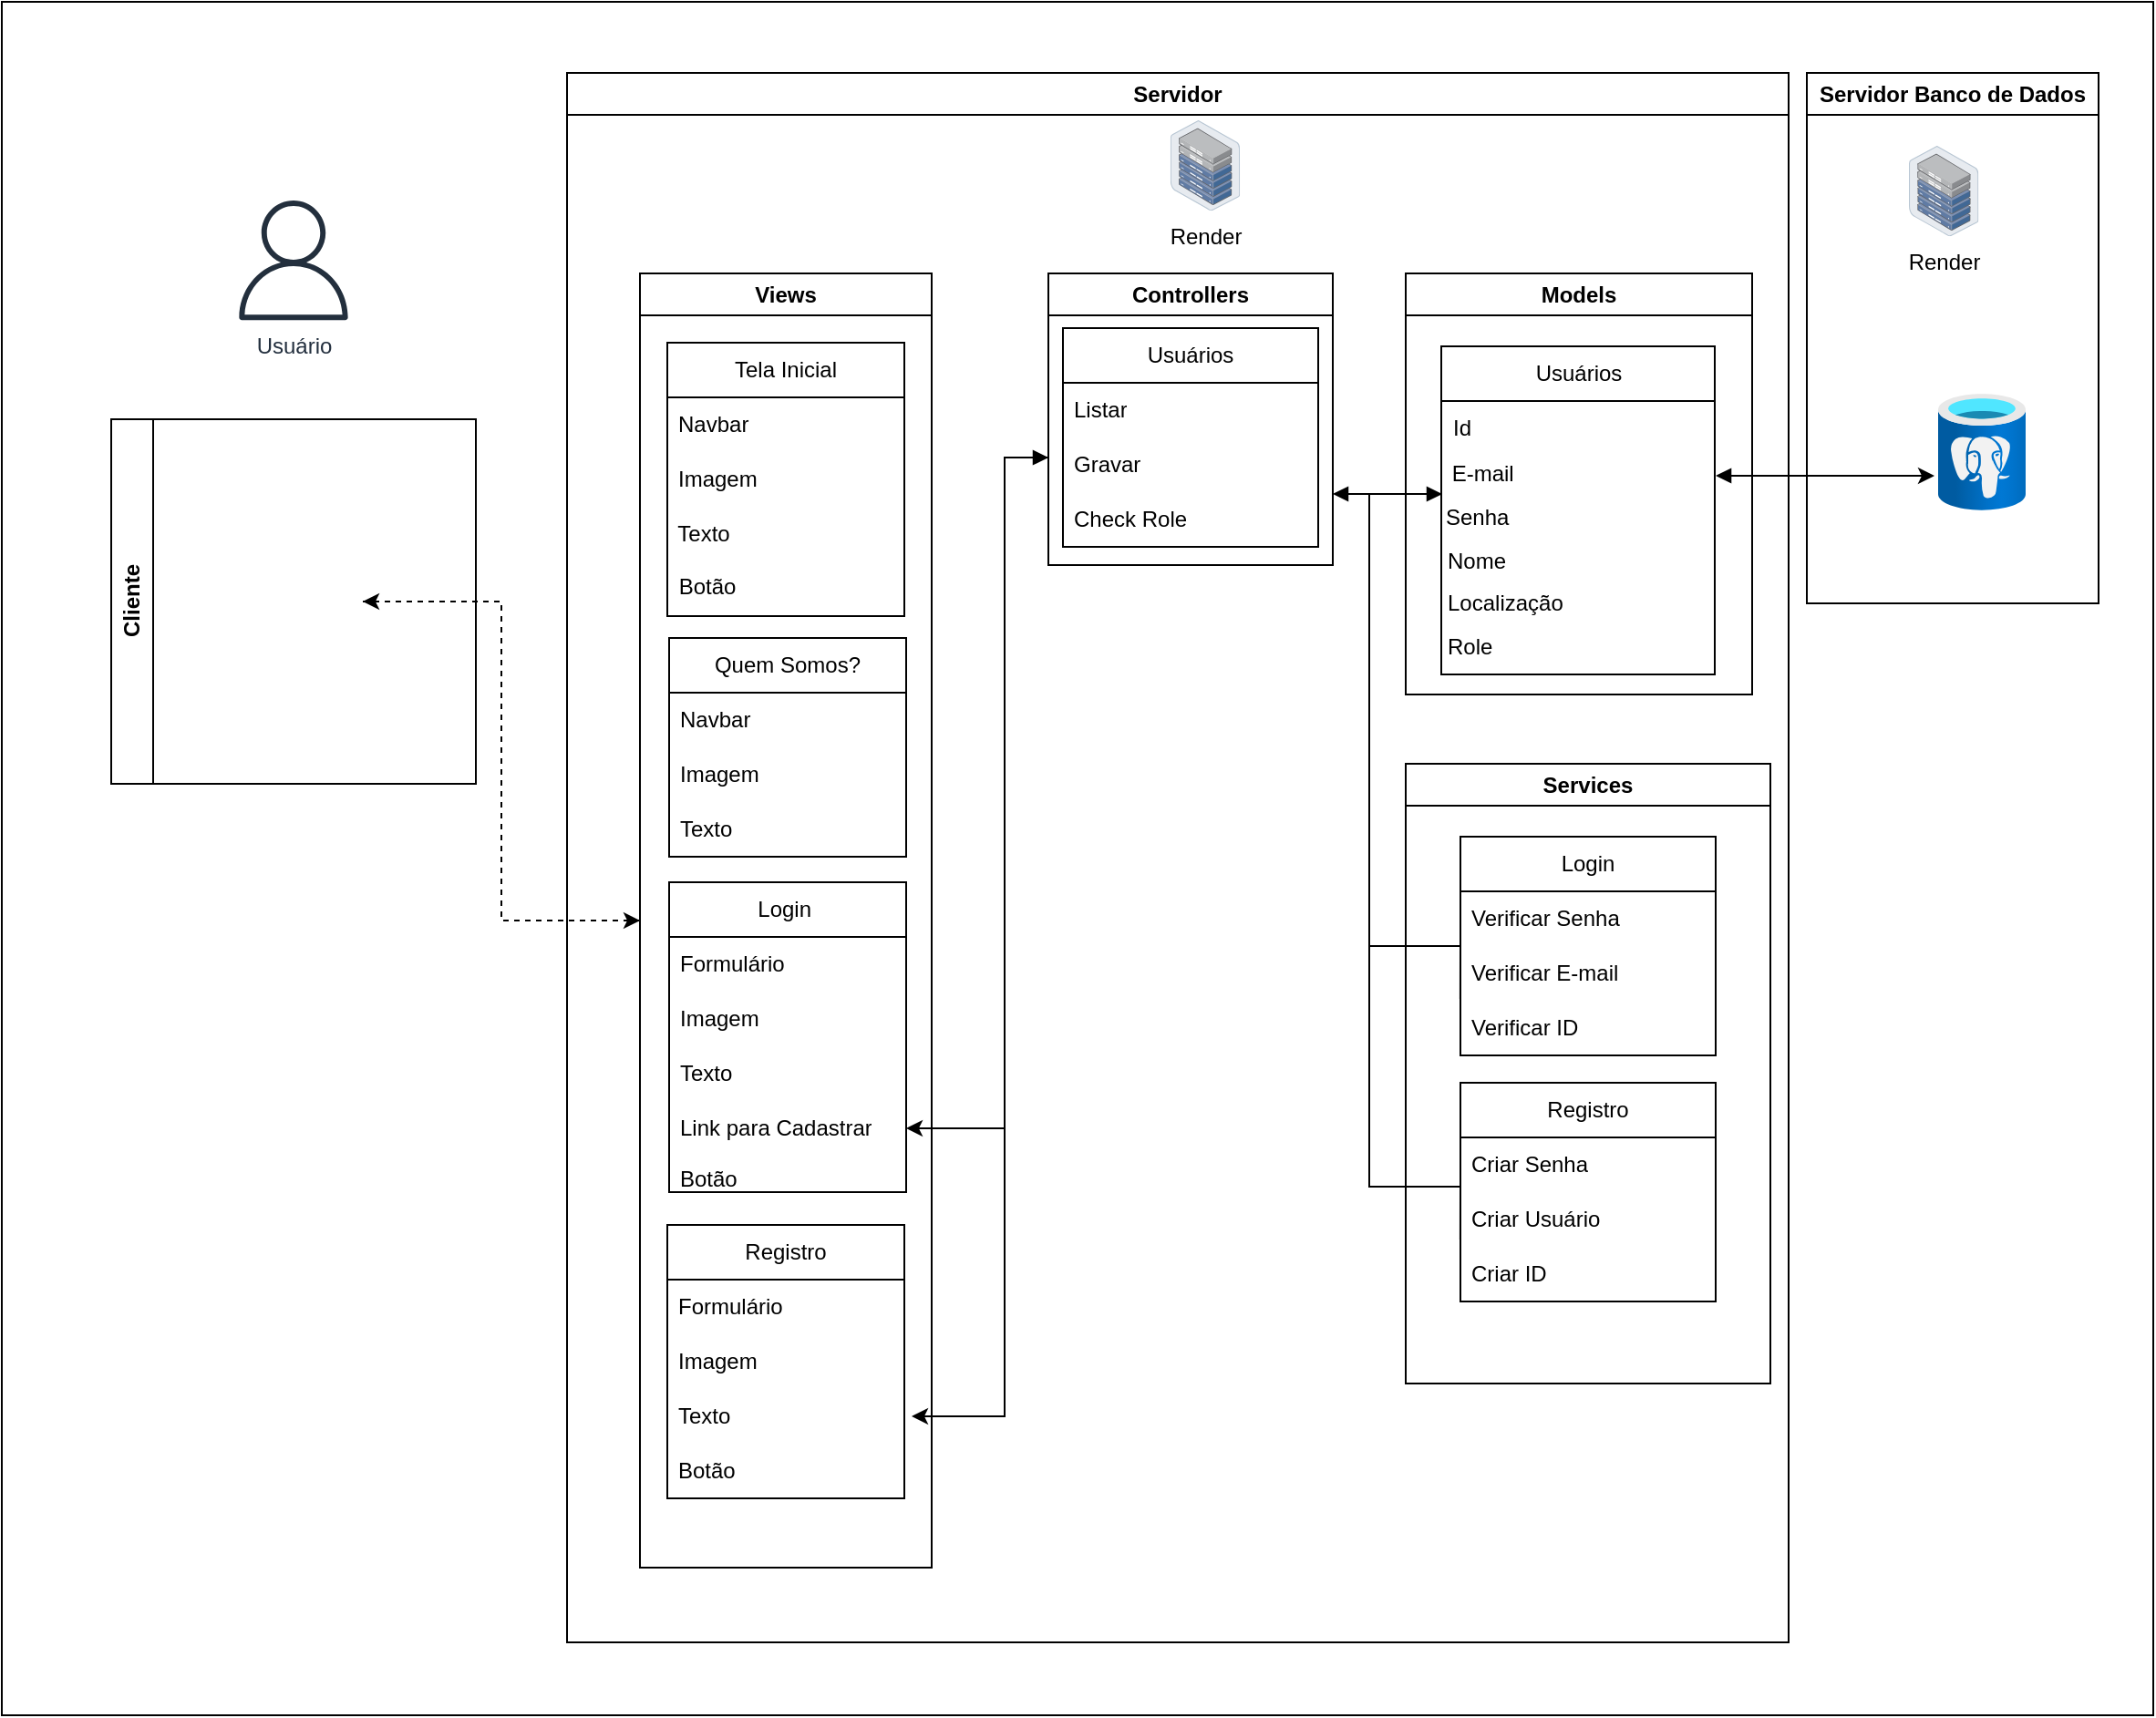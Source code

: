 <mxfile version="24.3.1" type="device">
  <diagram name="Página-1" id="RXc2RLLWSJeJABgzcuFo">
    <mxGraphModel dx="2150" dy="757" grid="1" gridSize="10" guides="1" tooltips="1" connect="1" arrows="1" fold="1" page="1" pageScale="1" pageWidth="827" pageHeight="1169" math="0" shadow="0">
      <root>
        <mxCell id="0" />
        <mxCell id="1" parent="0" />
        <mxCell id="RIBPLgs2tIToHIS9_J1g-52" value="" style="rounded=0;whiteSpace=wrap;html=1;" parent="1" vertex="1">
          <mxGeometry x="-280" y="60" width="1180" height="940" as="geometry" />
        </mxCell>
        <mxCell id="BTqJfUpLhKWyFMrB6gHA-2" value="Controllers" style="swimlane;whiteSpace=wrap;html=1;" parent="1" vertex="1">
          <mxGeometry x="294" y="209" width="156" height="160" as="geometry" />
        </mxCell>
        <mxCell id="BTqJfUpLhKWyFMrB6gHA-15" value="Usuários" style="swimlane;fontStyle=0;childLayout=stackLayout;horizontal=1;startSize=30;horizontalStack=0;resizeParent=1;resizeParentMax=0;resizeLast=0;collapsible=1;marginBottom=0;whiteSpace=wrap;html=1;" parent="BTqJfUpLhKWyFMrB6gHA-2" vertex="1">
          <mxGeometry x="8" y="30" width="140" height="120" as="geometry" />
        </mxCell>
        <mxCell id="BTqJfUpLhKWyFMrB6gHA-16" value="Listar" style="text;strokeColor=none;fillColor=none;align=left;verticalAlign=middle;spacingLeft=4;spacingRight=4;overflow=hidden;points=[[0,0.5],[1,0.5]];portConstraint=eastwest;rotatable=0;whiteSpace=wrap;html=1;" parent="BTqJfUpLhKWyFMrB6gHA-15" vertex="1">
          <mxGeometry y="30" width="140" height="30" as="geometry" />
        </mxCell>
        <mxCell id="BTqJfUpLhKWyFMrB6gHA-17" value="Gravar" style="text;strokeColor=none;fillColor=none;align=left;verticalAlign=middle;spacingLeft=4;spacingRight=4;overflow=hidden;points=[[0,0.5],[1,0.5]];portConstraint=eastwest;rotatable=0;whiteSpace=wrap;html=1;" parent="BTqJfUpLhKWyFMrB6gHA-15" vertex="1">
          <mxGeometry y="60" width="140" height="30" as="geometry" />
        </mxCell>
        <mxCell id="BTqJfUpLhKWyFMrB6gHA-19" value="Check Role" style="text;strokeColor=none;fillColor=none;align=left;verticalAlign=middle;spacingLeft=4;spacingRight=4;overflow=hidden;points=[[0,0.5],[1,0.5]];portConstraint=eastwest;rotatable=0;whiteSpace=wrap;html=1;" parent="BTqJfUpLhKWyFMrB6gHA-15" vertex="1">
          <mxGeometry y="90" width="140" height="30" as="geometry" />
        </mxCell>
        <mxCell id="hS94APiRYJcV7AtxvvTG-5" style="edgeStyle=orthogonalEdgeStyle;rounded=0;orthogonalLoop=1;jettySize=auto;html=1;entryX=1;entryY=0.5;entryDx=0;entryDy=0;" parent="BTqJfUpLhKWyFMrB6gHA-2" target="qTvQ86xbKATVmVGrnASA-21" edge="1">
          <mxGeometry relative="1" as="geometry">
            <mxPoint x="-44" y="121" as="targetPoint" />
            <mxPoint y="120" as="sourcePoint" />
            <Array as="points">
              <mxPoint y="101" />
              <mxPoint x="-24" y="101" />
              <mxPoint x="-24" y="469" />
            </Array>
          </mxGeometry>
        </mxCell>
        <mxCell id="BTqJfUpLhKWyFMrB6gHA-5" value="Models" style="swimlane;whiteSpace=wrap;html=1;startSize=23;" parent="1" vertex="1">
          <mxGeometry x="490" y="209" width="190" height="231" as="geometry" />
        </mxCell>
        <mxCell id="RIBPLgs2tIToHIS9_J1g-12" value="Servidor Banco de Dados" style="swimlane;whiteSpace=wrap;html=1;" parent="1" vertex="1">
          <mxGeometry x="710" y="99" width="160" height="291" as="geometry" />
        </mxCell>
        <mxCell id="RIBPLgs2tIToHIS9_J1g-16" value="" style="image;aspect=fixed;html=1;points=[];align=center;fontSize=12;image=img/lib/azure2/databases/Azure_Database_PostgreSQL_Server.svg;" parent="RIBPLgs2tIToHIS9_J1g-12" vertex="1">
          <mxGeometry x="72" y="176" width="48" height="64" as="geometry" />
        </mxCell>
        <mxCell id="RIBPLgs2tIToHIS9_J1g-32" value="Render" style="image;points=[];aspect=fixed;html=1;align=center;shadow=0;dashed=0;image=img/lib/allied_telesis/storage/Datacenter_Server_Half_Rack_ToR.svg;" parent="RIBPLgs2tIToHIS9_J1g-12" vertex="1">
          <mxGeometry x="56" y="40" width="38.2" height="49.63" as="geometry" />
        </mxCell>
        <mxCell id="RIBPLgs2tIToHIS9_J1g-19" style="edgeStyle=orthogonalEdgeStyle;rounded=0;orthogonalLoop=1;jettySize=auto;html=1;exitX=1;exitY=0.75;exitDx=0;exitDy=0;startArrow=block;startFill=1;" parent="RIBPLgs2tIToHIS9_J1g-12" edge="1">
          <mxGeometry relative="1" as="geometry">
            <mxPoint x="70" y="221" as="targetPoint" />
            <mxPoint x="-49.97" y="221" as="sourcePoint" />
            <Array as="points">
              <mxPoint x="70" y="221" />
            </Array>
          </mxGeometry>
        </mxCell>
        <mxCell id="RIBPLgs2tIToHIS9_J1g-23" value="Usuário" style="sketch=0;outlineConnect=0;fontColor=#232F3E;gradientColor=none;fillColor=#232F3D;strokeColor=none;dashed=0;verticalLabelPosition=bottom;verticalAlign=top;align=center;html=1;fontSize=12;fontStyle=0;aspect=fixed;pointerEvents=1;shape=mxgraph.aws4.user;" parent="1" vertex="1">
          <mxGeometry x="-152.81" y="169" width="65.62" height="65.62" as="geometry" />
        </mxCell>
        <mxCell id="RIBPLgs2tIToHIS9_J1g-27" value="Servidor" style="swimlane;whiteSpace=wrap;html=1;" parent="1" vertex="1">
          <mxGeometry x="30" y="99" width="670" height="861" as="geometry" />
        </mxCell>
        <mxCell id="RIBPLgs2tIToHIS9_J1g-25" value="Render" style="image;points=[];aspect=fixed;html=1;align=center;shadow=0;dashed=0;image=img/lib/allied_telesis/storage/Datacenter_Server_Half_Rack_ToR.svg;" parent="RIBPLgs2tIToHIS9_J1g-27" vertex="1">
          <mxGeometry x="330.9" y="25.99" width="38.2" height="49.63" as="geometry" />
        </mxCell>
        <mxCell id="RIBPLgs2tIToHIS9_J1g-24" value="Views" style="swimlane;whiteSpace=wrap;html=1;startSize=23;" parent="RIBPLgs2tIToHIS9_J1g-27" vertex="1">
          <mxGeometry x="40" y="110" width="160" height="710" as="geometry" />
        </mxCell>
        <mxCell id="RIBPLgs2tIToHIS9_J1g-41" value="Tela Inicial" style="swimlane;fontStyle=0;childLayout=stackLayout;horizontal=1;startSize=30;horizontalStack=0;resizeParent=1;resizeParentMax=0;resizeLast=0;collapsible=1;marginBottom=0;whiteSpace=wrap;html=1;" parent="RIBPLgs2tIToHIS9_J1g-24" vertex="1">
          <mxGeometry x="15" y="38" width="130" height="150" as="geometry" />
        </mxCell>
        <mxCell id="RIBPLgs2tIToHIS9_J1g-42" value="Navbar" style="text;strokeColor=none;fillColor=none;align=left;verticalAlign=middle;spacingLeft=4;spacingRight=4;overflow=hidden;points=[[0,0.5],[1,0.5]];portConstraint=eastwest;rotatable=0;whiteSpace=wrap;html=1;" parent="RIBPLgs2tIToHIS9_J1g-41" vertex="1">
          <mxGeometry y="30" width="130" height="30" as="geometry" />
        </mxCell>
        <mxCell id="RIBPLgs2tIToHIS9_J1g-43" value="Imagem" style="text;strokeColor=none;fillColor=none;align=left;verticalAlign=middle;spacingLeft=4;spacingRight=4;overflow=hidden;points=[[0,0.5],[1,0.5]];portConstraint=eastwest;rotatable=0;whiteSpace=wrap;html=1;" parent="RIBPLgs2tIToHIS9_J1g-41" vertex="1">
          <mxGeometry y="60" width="130" height="30" as="geometry" />
        </mxCell>
        <mxCell id="RIBPLgs2tIToHIS9_J1g-44" value="&lt;font color=&quot;#ffffff&quot;&gt;Botão&lt;/font&gt;" style="text;strokeColor=none;fillColor=none;align=left;verticalAlign=middle;spacingLeft=4;spacingRight=4;overflow=hidden;points=[[0,0.5],[1,0.5]];portConstraint=eastwest;rotatable=0;whiteSpace=wrap;html=1;" parent="RIBPLgs2tIToHIS9_J1g-41" vertex="1">
          <mxGeometry y="90" width="130" height="60" as="geometry" />
        </mxCell>
        <mxCell id="qTvQ86xbKATVmVGrnASA-3" value="Botão" style="text;html=1;align=center;verticalAlign=middle;whiteSpace=wrap;rounded=0;" parent="RIBPLgs2tIToHIS9_J1g-24" vertex="1">
          <mxGeometry x="7" y="157" width="60" height="30" as="geometry" />
        </mxCell>
        <mxCell id="qTvQ86xbKATVmVGrnASA-5" value="Texto" style="text;html=1;align=center;verticalAlign=middle;whiteSpace=wrap;rounded=0;" parent="RIBPLgs2tIToHIS9_J1g-24" vertex="1">
          <mxGeometry x="5" y="128" width="60" height="30" as="geometry" />
        </mxCell>
        <mxCell id="hS94APiRYJcV7AtxvvTG-10" style="edgeStyle=orthogonalEdgeStyle;rounded=0;orthogonalLoop=1;jettySize=auto;html=1;endArrow=none;endFill=0;" parent="RIBPLgs2tIToHIS9_J1g-27" edge="1">
          <mxGeometry relative="1" as="geometry">
            <mxPoint x="440" y="231" as="targetPoint" />
            <mxPoint x="489.96" y="640" as="sourcePoint" />
            <Array as="points">
              <mxPoint x="490" y="611" />
              <mxPoint x="440" y="611" />
              <mxPoint x="440" y="363" />
            </Array>
          </mxGeometry>
        </mxCell>
        <mxCell id="RIBPLgs2tIToHIS9_J1g-49" style="edgeStyle=orthogonalEdgeStyle;rounded=0;orthogonalLoop=1;jettySize=auto;html=1;entryX=0;entryY=0.5;entryDx=0;entryDy=0;dashed=1;" parent="1" source="RIBPLgs2tIToHIS9_J1g-48" target="RIBPLgs2tIToHIS9_J1g-24" edge="1">
          <mxGeometry relative="1" as="geometry" />
        </mxCell>
        <mxCell id="RIBPLgs2tIToHIS9_J1g-48" value="" style="shape=image;html=1;verticalAlign=top;verticalLabelPosition=bottom;labelBackgroundColor=#ffffff;imageAspect=0;aspect=fixed;image=https://cdn2.iconfinder.com/data/icons/social-media-and-payment/64/-36-128.png" parent="1" vertex="1">
          <mxGeometry x="-170" y="345" width="88" height="88" as="geometry" />
        </mxCell>
        <mxCell id="RIBPLgs2tIToHIS9_J1g-50" style="edgeStyle=orthogonalEdgeStyle;rounded=0;orthogonalLoop=1;jettySize=auto;html=1;entryX=1;entryY=0.5;entryDx=0;entryDy=0;dashed=1;" parent="1" source="RIBPLgs2tIToHIS9_J1g-24" target="RIBPLgs2tIToHIS9_J1g-48" edge="1">
          <mxGeometry relative="1" as="geometry" />
        </mxCell>
        <mxCell id="RIBPLgs2tIToHIS9_J1g-51" value="Cliente" style="swimlane;horizontal=0;whiteSpace=wrap;html=1;" parent="1" vertex="1">
          <mxGeometry x="-220" y="289" width="200" height="200" as="geometry" />
        </mxCell>
        <mxCell id="Phphtxd2D6d0RNNB2ZdB-5" value="Services" style="swimlane;whiteSpace=wrap;html=1;" parent="1" vertex="1">
          <mxGeometry x="490" y="478" width="200" height="340" as="geometry" />
        </mxCell>
        <mxCell id="Phphtxd2D6d0RNNB2ZdB-6" value="Login" style="swimlane;fontStyle=0;childLayout=stackLayout;horizontal=1;startSize=30;horizontalStack=0;resizeParent=1;resizeParentMax=0;resizeLast=0;collapsible=1;marginBottom=0;whiteSpace=wrap;html=1;" parent="Phphtxd2D6d0RNNB2ZdB-5" vertex="1">
          <mxGeometry x="30" y="40" width="140" height="120" as="geometry" />
        </mxCell>
        <mxCell id="Phphtxd2D6d0RNNB2ZdB-7" value="Verificar Senha&amp;nbsp;" style="text;strokeColor=none;fillColor=none;align=left;verticalAlign=middle;spacingLeft=4;spacingRight=4;overflow=hidden;points=[[0,0.5],[1,0.5]];portConstraint=eastwest;rotatable=0;whiteSpace=wrap;html=1;" parent="Phphtxd2D6d0RNNB2ZdB-6" vertex="1">
          <mxGeometry y="30" width="140" height="30" as="geometry" />
        </mxCell>
        <mxCell id="Phphtxd2D6d0RNNB2ZdB-8" value="Verificar E-mail&amp;nbsp;" style="text;strokeColor=none;fillColor=none;align=left;verticalAlign=middle;spacingLeft=4;spacingRight=4;overflow=hidden;points=[[0,0.5],[1,0.5]];portConstraint=eastwest;rotatable=0;whiteSpace=wrap;html=1;" parent="Phphtxd2D6d0RNNB2ZdB-6" vertex="1">
          <mxGeometry y="60" width="140" height="30" as="geometry" />
        </mxCell>
        <mxCell id="Phphtxd2D6d0RNNB2ZdB-9" value="Verificar ID" style="text;strokeColor=none;fillColor=none;align=left;verticalAlign=middle;spacingLeft=4;spacingRight=4;overflow=hidden;points=[[0,0.5],[1,0.5]];portConstraint=eastwest;rotatable=0;whiteSpace=wrap;html=1;" parent="Phphtxd2D6d0RNNB2ZdB-6" vertex="1">
          <mxGeometry y="90" width="140" height="30" as="geometry" />
        </mxCell>
        <mxCell id="hS94APiRYJcV7AtxvvTG-9" style="edgeStyle=orthogonalEdgeStyle;rounded=0;orthogonalLoop=1;jettySize=auto;html=1;endArrow=none;endFill=0;" parent="Phphtxd2D6d0RNNB2ZdB-5" edge="1">
          <mxGeometry relative="1" as="geometry">
            <mxPoint y="-148" as="targetPoint" />
            <mxPoint x="29.96" y="129.0" as="sourcePoint" />
            <Array as="points">
              <mxPoint x="30" y="100" />
              <mxPoint x="-20" y="100" />
              <mxPoint x="-20" y="-148" />
            </Array>
          </mxGeometry>
        </mxCell>
        <mxCell id="qTvQ86xbKATVmVGrnASA-11" value="Quem Somos?" style="swimlane;fontStyle=0;childLayout=stackLayout;horizontal=1;startSize=30;horizontalStack=0;resizeParent=1;resizeParentMax=0;resizeLast=0;collapsible=1;marginBottom=0;whiteSpace=wrap;html=1;" parent="1" vertex="1">
          <mxGeometry x="86" y="409" width="130" height="120" as="geometry" />
        </mxCell>
        <mxCell id="qTvQ86xbKATVmVGrnASA-12" value="Navbar" style="text;strokeColor=none;fillColor=none;align=left;verticalAlign=middle;spacingLeft=4;spacingRight=4;overflow=hidden;points=[[0,0.5],[1,0.5]];portConstraint=eastwest;rotatable=0;whiteSpace=wrap;html=1;" parent="qTvQ86xbKATVmVGrnASA-11" vertex="1">
          <mxGeometry y="30" width="130" height="30" as="geometry" />
        </mxCell>
        <mxCell id="qTvQ86xbKATVmVGrnASA-13" value="Imagem" style="text;strokeColor=none;fillColor=none;align=left;verticalAlign=middle;spacingLeft=4;spacingRight=4;overflow=hidden;points=[[0,0.5],[1,0.5]];portConstraint=eastwest;rotatable=0;whiteSpace=wrap;html=1;" parent="qTvQ86xbKATVmVGrnASA-11" vertex="1">
          <mxGeometry y="60" width="130" height="30" as="geometry" />
        </mxCell>
        <mxCell id="qTvQ86xbKATVmVGrnASA-15" value="Texto" style="text;strokeColor=none;fillColor=none;align=left;verticalAlign=middle;spacingLeft=4;spacingRight=4;overflow=hidden;points=[[0,0.5],[1,0.5]];portConstraint=eastwest;rotatable=0;whiteSpace=wrap;html=1;" parent="qTvQ86xbKATVmVGrnASA-11" vertex="1">
          <mxGeometry y="90" width="130" height="30" as="geometry" />
        </mxCell>
        <mxCell id="qTvQ86xbKATVmVGrnASA-14" value="&lt;font color=&quot;#ffffff&quot;&gt;Botão&lt;/font&gt;" style="text;strokeColor=none;fillColor=none;align=left;verticalAlign=middle;spacingLeft=4;spacingRight=4;overflow=hidden;points=[[0,0.5],[1,0.5]];portConstraint=eastwest;rotatable=0;whiteSpace=wrap;html=1;" parent="qTvQ86xbKATVmVGrnASA-11" vertex="1">
          <mxGeometry y="120" width="130" as="geometry" />
        </mxCell>
        <mxCell id="qTvQ86xbKATVmVGrnASA-16" value="Login&amp;nbsp;" style="swimlane;fontStyle=0;childLayout=stackLayout;horizontal=1;startSize=30;horizontalStack=0;resizeParent=1;resizeParentMax=0;resizeLast=0;collapsible=1;marginBottom=0;whiteSpace=wrap;html=1;" parent="1" vertex="1">
          <mxGeometry x="86" y="543" width="130" height="170" as="geometry" />
        </mxCell>
        <mxCell id="qTvQ86xbKATVmVGrnASA-17" value="Formulário" style="text;strokeColor=none;fillColor=none;align=left;verticalAlign=middle;spacingLeft=4;spacingRight=4;overflow=hidden;points=[[0,0.5],[1,0.5]];portConstraint=eastwest;rotatable=0;whiteSpace=wrap;html=1;" parent="qTvQ86xbKATVmVGrnASA-16" vertex="1">
          <mxGeometry y="30" width="130" height="30" as="geometry" />
        </mxCell>
        <mxCell id="qTvQ86xbKATVmVGrnASA-18" value="Imagem" style="text;strokeColor=none;fillColor=none;align=left;verticalAlign=middle;spacingLeft=4;spacingRight=4;overflow=hidden;points=[[0,0.5],[1,0.5]];portConstraint=eastwest;rotatable=0;whiteSpace=wrap;html=1;" parent="qTvQ86xbKATVmVGrnASA-16" vertex="1">
          <mxGeometry y="60" width="130" height="30" as="geometry" />
        </mxCell>
        <mxCell id="qTvQ86xbKATVmVGrnASA-19" value="Texto" style="text;strokeColor=none;fillColor=none;align=left;verticalAlign=middle;spacingLeft=4;spacingRight=4;overflow=hidden;points=[[0,0.5],[1,0.5]];portConstraint=eastwest;rotatable=0;whiteSpace=wrap;html=1;" parent="qTvQ86xbKATVmVGrnASA-16" vertex="1">
          <mxGeometry y="90" width="130" height="30" as="geometry" />
        </mxCell>
        <mxCell id="qTvQ86xbKATVmVGrnASA-21" value="Link para Cadastrar" style="text;strokeColor=none;fillColor=none;align=left;verticalAlign=middle;spacingLeft=4;spacingRight=4;overflow=hidden;points=[[0,0.5],[1,0.5]];portConstraint=eastwest;rotatable=0;whiteSpace=wrap;html=1;" parent="qTvQ86xbKATVmVGrnASA-16" vertex="1">
          <mxGeometry y="120" width="130" height="30" as="geometry" />
        </mxCell>
        <mxCell id="qTvQ86xbKATVmVGrnASA-20" value="&lt;font color=&quot;#ffffff&quot;&gt;Botão&lt;/font&gt;" style="text;strokeColor=none;fillColor=none;align=left;verticalAlign=middle;spacingLeft=4;spacingRight=4;overflow=hidden;points=[[0,0.5],[1,0.5]];portConstraint=eastwest;rotatable=0;whiteSpace=wrap;html=1;" parent="qTvQ86xbKATVmVGrnASA-16" vertex="1">
          <mxGeometry y="150" width="130" height="20" as="geometry" />
        </mxCell>
        <mxCell id="qTvQ86xbKATVmVGrnASA-22" value="Botão" style="text;strokeColor=none;fillColor=none;align=left;verticalAlign=middle;spacingLeft=4;spacingRight=4;overflow=hidden;points=[[0,0.5],[1,0.5]];portConstraint=eastwest;rotatable=0;whiteSpace=wrap;html=1;" parent="1" vertex="1">
          <mxGeometry x="86" y="691" width="130" height="30" as="geometry" />
        </mxCell>
        <mxCell id="qTvQ86xbKATVmVGrnASA-23" value="Registro" style="swimlane;fontStyle=0;childLayout=stackLayout;horizontal=1;startSize=30;horizontalStack=0;resizeParent=1;resizeParentMax=0;resizeLast=0;collapsible=1;marginBottom=0;whiteSpace=wrap;html=1;" parent="1" vertex="1">
          <mxGeometry x="85" y="731" width="130" height="150" as="geometry" />
        </mxCell>
        <mxCell id="qTvQ86xbKATVmVGrnASA-24" value="Formulário" style="text;strokeColor=none;fillColor=none;align=left;verticalAlign=middle;spacingLeft=4;spacingRight=4;overflow=hidden;points=[[0,0.5],[1,0.5]];portConstraint=eastwest;rotatable=0;whiteSpace=wrap;html=1;" parent="qTvQ86xbKATVmVGrnASA-23" vertex="1">
          <mxGeometry y="30" width="130" height="30" as="geometry" />
        </mxCell>
        <mxCell id="qTvQ86xbKATVmVGrnASA-25" value="Imagem" style="text;strokeColor=none;fillColor=none;align=left;verticalAlign=middle;spacingLeft=4;spacingRight=4;overflow=hidden;points=[[0,0.5],[1,0.5]];portConstraint=eastwest;rotatable=0;whiteSpace=wrap;html=1;" parent="qTvQ86xbKATVmVGrnASA-23" vertex="1">
          <mxGeometry y="60" width="130" height="30" as="geometry" />
        </mxCell>
        <mxCell id="qTvQ86xbKATVmVGrnASA-26" value="Texto" style="text;strokeColor=none;fillColor=none;align=left;verticalAlign=middle;spacingLeft=4;spacingRight=4;overflow=hidden;points=[[0,0.5],[1,0.5]];portConstraint=eastwest;rotatable=0;whiteSpace=wrap;html=1;" parent="qTvQ86xbKATVmVGrnASA-23" vertex="1">
          <mxGeometry y="90" width="130" height="30" as="geometry" />
        </mxCell>
        <mxCell id="qTvQ86xbKATVmVGrnASA-29" value="Botão" style="text;strokeColor=none;fillColor=none;align=left;verticalAlign=middle;spacingLeft=4;spacingRight=4;overflow=hidden;points=[[0,0.5],[1,0.5]];portConstraint=eastwest;rotatable=0;whiteSpace=wrap;html=1;" parent="qTvQ86xbKATVmVGrnASA-23" vertex="1">
          <mxGeometry y="120" width="130" height="30" as="geometry" />
        </mxCell>
        <mxCell id="qTvQ86xbKATVmVGrnASA-28" value="&lt;font color=&quot;#ffffff&quot;&gt;Botão&lt;/font&gt;" style="text;strokeColor=none;fillColor=none;align=left;verticalAlign=middle;spacingLeft=4;spacingRight=4;overflow=hidden;points=[[0,0.5],[1,0.5]];portConstraint=eastwest;rotatable=0;whiteSpace=wrap;html=1;" parent="qTvQ86xbKATVmVGrnASA-23" vertex="1">
          <mxGeometry y="150" width="130" as="geometry" />
        </mxCell>
        <mxCell id="qTvQ86xbKATVmVGrnASA-34" value="Usuários" style="swimlane;fontStyle=0;childLayout=stackLayout;horizontal=1;startSize=30;horizontalStack=0;resizeParent=1;resizeParentMax=0;resizeLast=0;collapsible=1;marginBottom=0;whiteSpace=wrap;html=1;" parent="1" vertex="1">
          <mxGeometry x="509.5" y="249" width="150" height="180" as="geometry" />
        </mxCell>
        <mxCell id="qTvQ86xbKATVmVGrnASA-35" value="Id" style="text;strokeColor=none;fillColor=none;align=left;verticalAlign=middle;spacingLeft=4;spacingRight=4;overflow=hidden;points=[[0,0.5],[1,0.5]];portConstraint=eastwest;rotatable=0;whiteSpace=wrap;html=1;" parent="qTvQ86xbKATVmVGrnASA-34" vertex="1">
          <mxGeometry y="30" width="150" height="30" as="geometry" />
        </mxCell>
        <mxCell id="qTvQ86xbKATVmVGrnASA-36" value="&amp;nbsp;E-mail" style="text;html=1;align=left;verticalAlign=middle;whiteSpace=wrap;rounded=0;" parent="qTvQ86xbKATVmVGrnASA-34" vertex="1">
          <mxGeometry y="60" width="150" height="20" as="geometry" />
        </mxCell>
        <mxCell id="qTvQ86xbKATVmVGrnASA-37" value="&lt;div&gt;&lt;/div&gt;" style="text;strokeColor=none;fillColor=none;align=left;verticalAlign=middle;spacingLeft=4;spacingRight=4;overflow=hidden;points=[[0,0.5],[1,0.5]];portConstraint=eastwest;rotatable=0;whiteSpace=wrap;html=1;" parent="qTvQ86xbKATVmVGrnASA-34" vertex="1">
          <mxGeometry y="80" width="150" height="100" as="geometry" />
        </mxCell>
        <mxCell id="qTvQ86xbKATVmVGrnASA-38" value="Senha" style="text;html=1;align=left;verticalAlign=middle;whiteSpace=wrap;rounded=0;" parent="1" vertex="1">
          <mxGeometry x="509.5" y="333" width="150" height="20" as="geometry" />
        </mxCell>
        <mxCell id="qTvQ86xbKATVmVGrnASA-39" value="Nome" style="text;html=1;align=left;verticalAlign=middle;whiteSpace=wrap;rounded=0;" parent="1" vertex="1">
          <mxGeometry x="510.5" y="357" width="150" height="20" as="geometry" />
        </mxCell>
        <mxCell id="qTvQ86xbKATVmVGrnASA-40" value="Localização" style="text;html=1;align=left;verticalAlign=middle;whiteSpace=wrap;rounded=0;" parent="1" vertex="1">
          <mxGeometry x="510.5" y="380" width="150" height="20" as="geometry" />
        </mxCell>
        <mxCell id="qTvQ86xbKATVmVGrnASA-46" value="Registro" style="swimlane;fontStyle=0;childLayout=stackLayout;horizontal=1;startSize=30;horizontalStack=0;resizeParent=1;resizeParentMax=0;resizeLast=0;collapsible=1;marginBottom=0;whiteSpace=wrap;html=1;" parent="1" vertex="1">
          <mxGeometry x="520" y="653" width="140" height="120" as="geometry" />
        </mxCell>
        <mxCell id="qTvQ86xbKATVmVGrnASA-47" value="Criar Senha" style="text;strokeColor=none;fillColor=none;align=left;verticalAlign=middle;spacingLeft=4;spacingRight=4;overflow=hidden;points=[[0,0.5],[1,0.5]];portConstraint=eastwest;rotatable=0;whiteSpace=wrap;html=1;" parent="qTvQ86xbKATVmVGrnASA-46" vertex="1">
          <mxGeometry y="30" width="140" height="30" as="geometry" />
        </mxCell>
        <mxCell id="qTvQ86xbKATVmVGrnASA-48" value="Criar Usuário" style="text;strokeColor=none;fillColor=none;align=left;verticalAlign=middle;spacingLeft=4;spacingRight=4;overflow=hidden;points=[[0,0.5],[1,0.5]];portConstraint=eastwest;rotatable=0;whiteSpace=wrap;html=1;" parent="qTvQ86xbKATVmVGrnASA-46" vertex="1">
          <mxGeometry y="60" width="140" height="30" as="geometry" />
        </mxCell>
        <mxCell id="qTvQ86xbKATVmVGrnASA-49" value="Criar ID" style="text;strokeColor=none;fillColor=none;align=left;verticalAlign=middle;spacingLeft=4;spacingRight=4;overflow=hidden;points=[[0,0.5],[1,0.5]];portConstraint=eastwest;rotatable=0;whiteSpace=wrap;html=1;" parent="qTvQ86xbKATVmVGrnASA-46" vertex="1">
          <mxGeometry y="90" width="140" height="30" as="geometry" />
        </mxCell>
        <mxCell id="hS94APiRYJcV7AtxvvTG-1" style="edgeStyle=orthogonalEdgeStyle;rounded=0;orthogonalLoop=1;jettySize=auto;html=1;entryX=1;entryY=0.75;entryDx=0;entryDy=0;startArrow=block;startFill=1;endArrow=block;endFill=1;" parent="1" edge="1">
          <mxGeometry relative="1" as="geometry">
            <mxPoint x="450" y="330.0" as="targetPoint" />
            <mxPoint x="510" y="330" as="sourcePoint" />
            <Array as="points">
              <mxPoint x="510" y="330" />
            </Array>
          </mxGeometry>
        </mxCell>
        <mxCell id="hS94APiRYJcV7AtxvvTG-6" style="edgeStyle=orthogonalEdgeStyle;rounded=0;orthogonalLoop=1;jettySize=auto;html=1;entryX=1;entryY=0.5;entryDx=0;entryDy=0;startArrow=block;startFill=1;" parent="1" edge="1">
          <mxGeometry relative="1" as="geometry">
            <mxPoint x="219.0" y="836" as="targetPoint" />
            <mxPoint x="294" y="310" as="sourcePoint" />
            <Array as="points">
              <mxPoint x="270" y="310" />
              <mxPoint x="270" y="836" />
            </Array>
          </mxGeometry>
        </mxCell>
        <mxCell id="hS94APiRYJcV7AtxvvTG-8" value="Role" style="text;html=1;align=left;verticalAlign=middle;whiteSpace=wrap;rounded=0;" parent="1" vertex="1">
          <mxGeometry x="510.5" y="404" width="150" height="20" as="geometry" />
        </mxCell>
      </root>
    </mxGraphModel>
  </diagram>
</mxfile>
